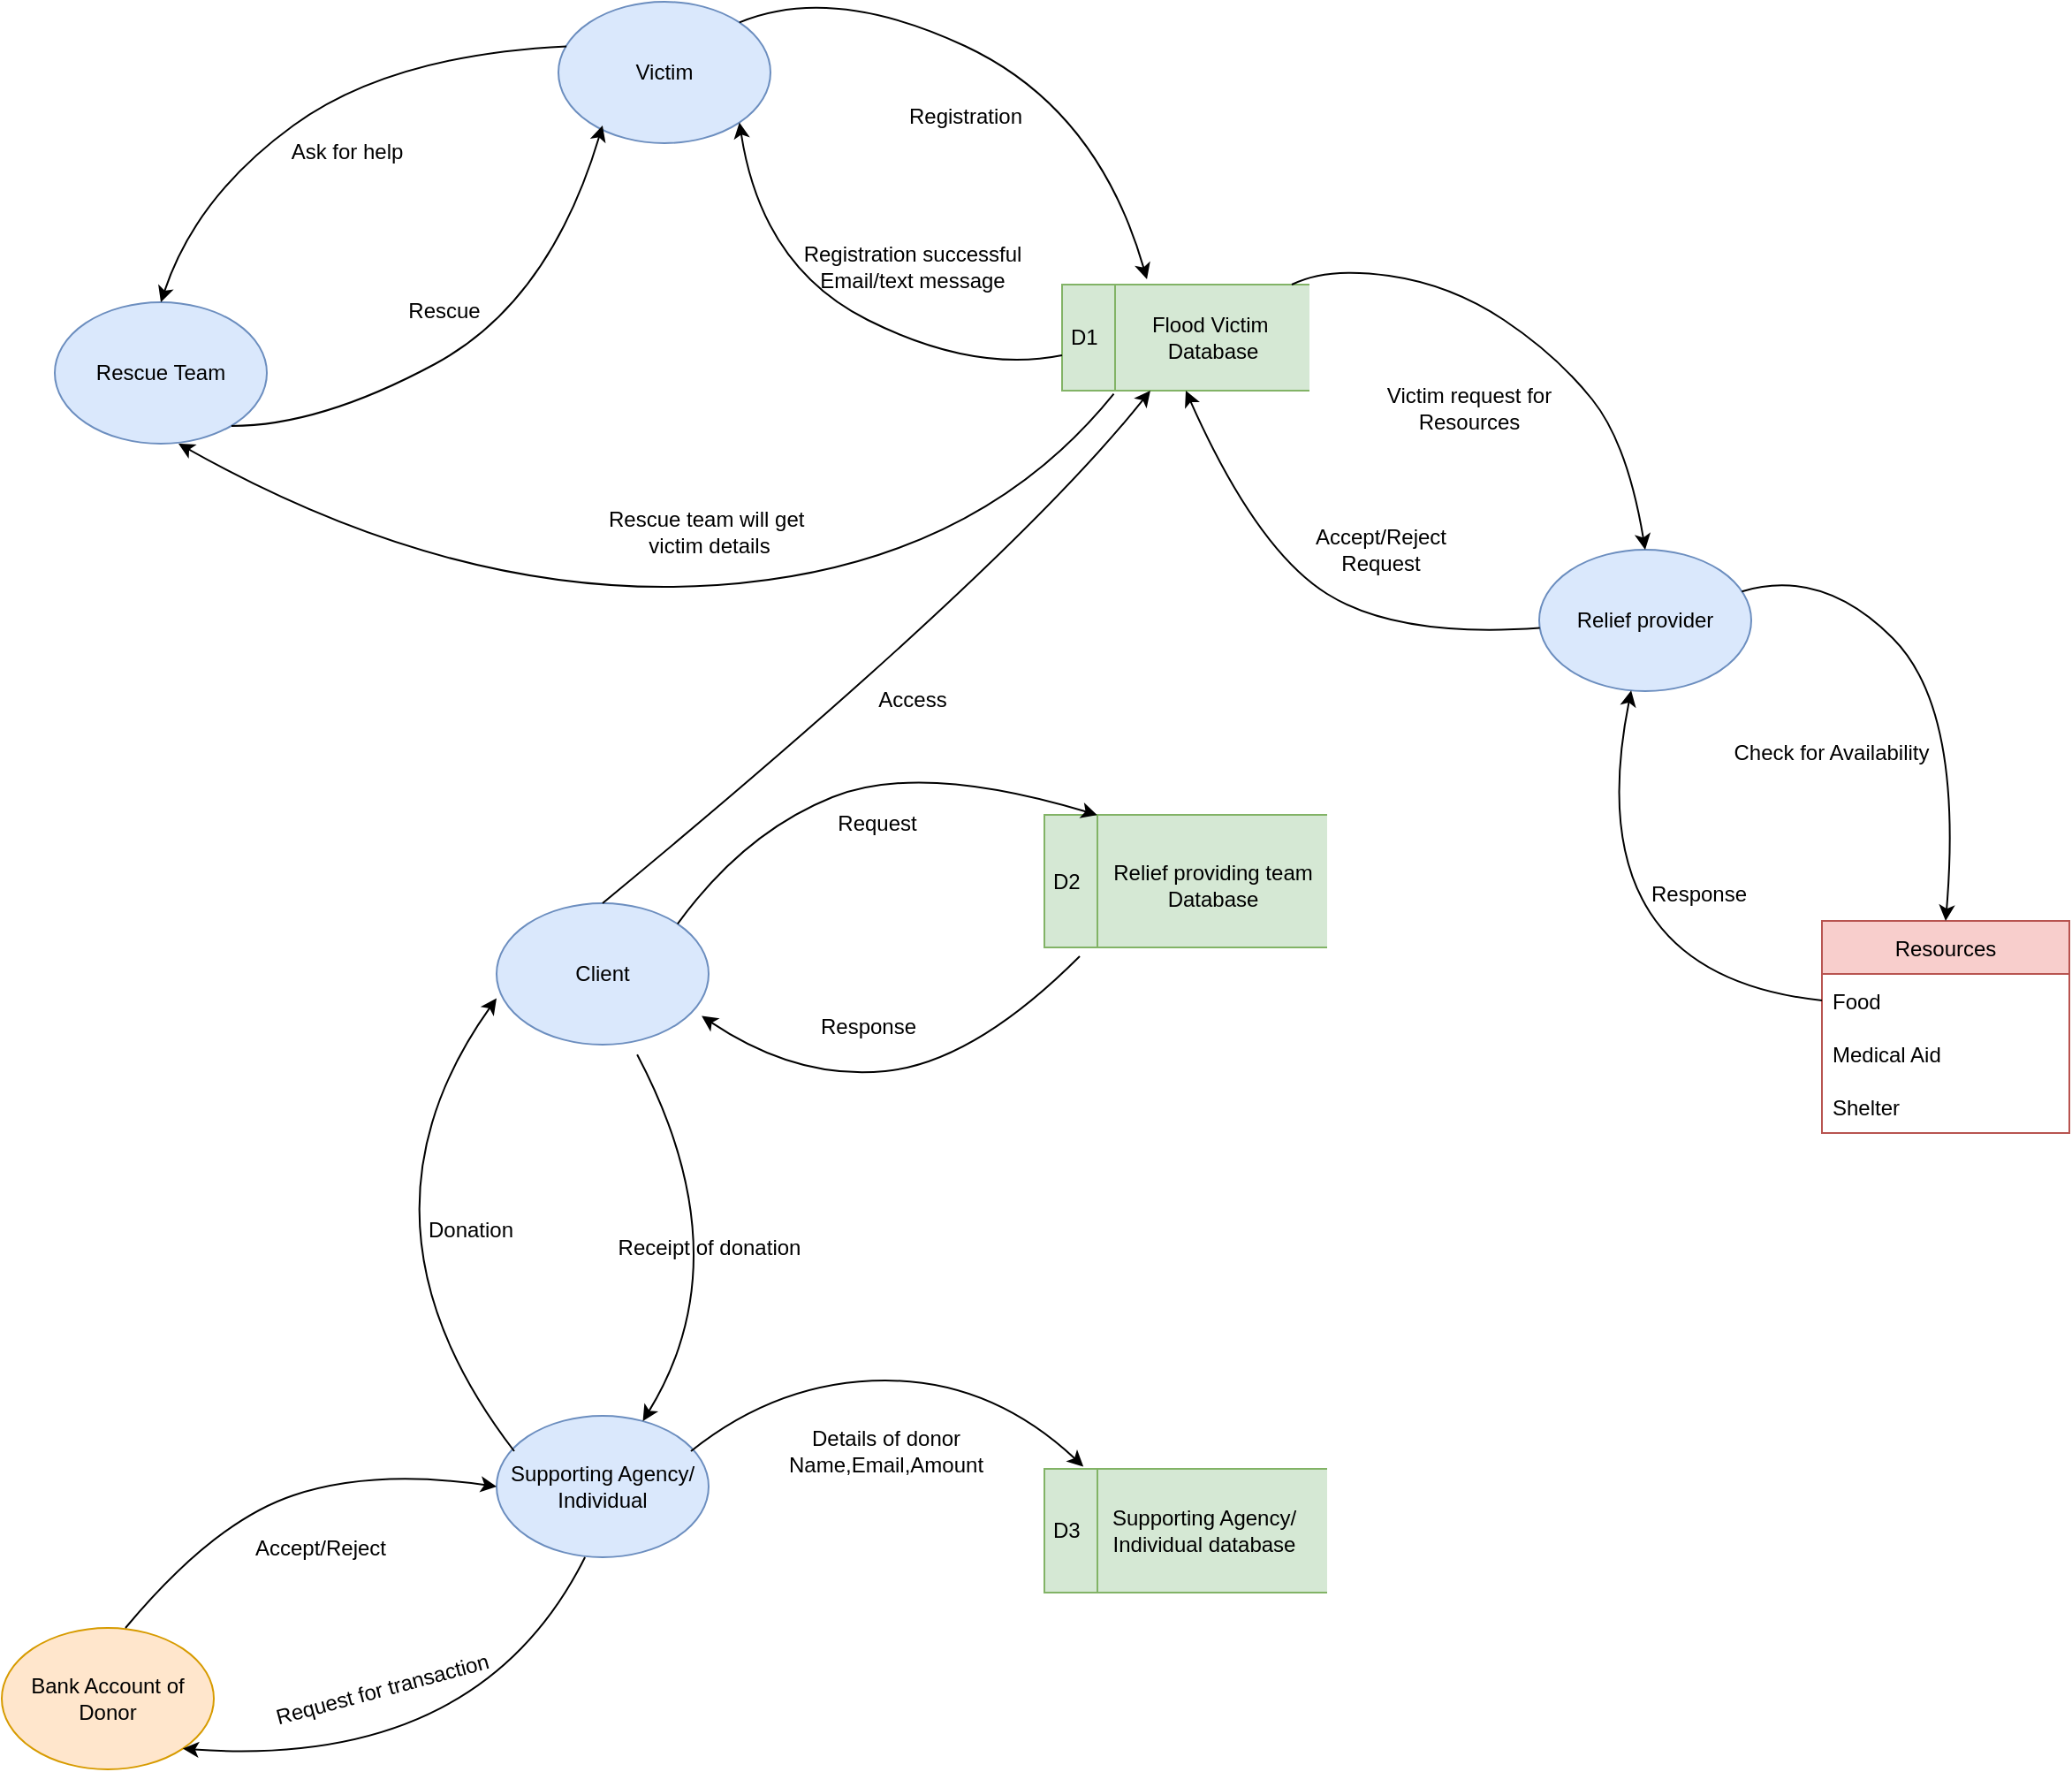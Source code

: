 <mxfile version="20.1.2" type="github">
  <diagram id="R2lEEEUBdFMjLlhIrx00" name="Page-1">
    <mxGraphModel dx="1038" dy="547" grid="1" gridSize="10" guides="1" tooltips="1" connect="1" arrows="1" fold="1" page="1" pageScale="1" pageWidth="850" pageHeight="1100" math="0" shadow="0" extFonts="Permanent Marker^https://fonts.googleapis.com/css?family=Permanent+Marker">
      <root>
        <mxCell id="0" />
        <mxCell id="1" parent="0" />
        <mxCell id="GWgQF1Ay4YpGdn66Uz_E-1" value="Victim" style="ellipse;whiteSpace=wrap;html=1;fillColor=#dae8fc;strokeColor=#6c8ebf;" parent="1" vertex="1">
          <mxGeometry x="365" y="40" width="120" height="80" as="geometry" />
        </mxCell>
        <mxCell id="GWgQF1Ay4YpGdn66Uz_E-2" value="Rescue Team" style="ellipse;whiteSpace=wrap;html=1;fillColor=#dae8fc;strokeColor=#6c8ebf;" parent="1" vertex="1">
          <mxGeometry x="80" y="210" width="120" height="80" as="geometry" />
        </mxCell>
        <mxCell id="GWgQF1Ay4YpGdn66Uz_E-3" value="Relief provider" style="ellipse;whiteSpace=wrap;html=1;fillColor=#dae8fc;strokeColor=#6c8ebf;" parent="1" vertex="1">
          <mxGeometry x="920" y="350" width="120" height="80" as="geometry" />
        </mxCell>
        <mxCell id="GWgQF1Ay4YpGdn66Uz_E-9" value="" style="curved=1;endArrow=classic;html=1;rounded=0;entryX=0.208;entryY=0.875;entryDx=0;entryDy=0;entryPerimeter=0;" parent="1" target="GWgQF1Ay4YpGdn66Uz_E-1" edge="1">
          <mxGeometry width="50" height="50" relative="1" as="geometry">
            <mxPoint x="180" y="280" as="sourcePoint" />
            <mxPoint x="230" y="230" as="targetPoint" />
            <Array as="points">
              <mxPoint x="230" y="280" />
              <mxPoint x="360" y="210" />
            </Array>
          </mxGeometry>
        </mxCell>
        <mxCell id="GWgQF1Ay4YpGdn66Uz_E-10" value="" style="curved=1;endArrow=classic;html=1;rounded=0;entryX=0.5;entryY=0;entryDx=0;entryDy=0;exitX=0.038;exitY=0.315;exitDx=0;exitDy=0;exitPerimeter=0;" parent="1" source="GWgQF1Ay4YpGdn66Uz_E-1" target="GWgQF1Ay4YpGdn66Uz_E-2" edge="1">
          <mxGeometry width="50" height="50" relative="1" as="geometry">
            <mxPoint x="320" y="40" as="sourcePoint" />
            <mxPoint x="180" y="170" as="targetPoint" />
            <Array as="points">
              <mxPoint x="270" y="70" />
              <mxPoint x="160" y="150" />
            </Array>
          </mxGeometry>
        </mxCell>
        <mxCell id="GWgQF1Ay4YpGdn66Uz_E-11" value="Ask for help" style="text;html=1;resizable=0;autosize=1;align=center;verticalAlign=middle;points=[];fillColor=none;strokeColor=none;rounded=0;" parent="1" vertex="1">
          <mxGeometry x="200" y="110" width="90" height="30" as="geometry" />
        </mxCell>
        <mxCell id="GWgQF1Ay4YpGdn66Uz_E-12" value="Rescue" style="text;html=1;resizable=0;autosize=1;align=center;verticalAlign=middle;points=[];fillColor=none;strokeColor=none;rounded=0;" parent="1" vertex="1">
          <mxGeometry x="270" y="200" width="60" height="30" as="geometry" />
        </mxCell>
        <mxCell id="GWgQF1Ay4YpGdn66Uz_E-14" value="D1" style="html=1;dashed=0;whitespace=wrap;shape=mxgraph.dfd.dataStoreID;align=left;spacingLeft=3;points=[[0,0],[0.5,0],[1,0],[0,0.5],[1,0.5],[0,1],[0.5,1],[1,1]];fillColor=#d5e8d4;strokeColor=#82b366;" parent="1" vertex="1">
          <mxGeometry x="650" y="200" width="140" height="60" as="geometry" />
        </mxCell>
        <mxCell id="GWgQF1Ay4YpGdn66Uz_E-15" value="Flood Victim&amp;nbsp;&lt;br&gt;Database" style="text;html=1;resizable=0;autosize=1;align=center;verticalAlign=middle;points=[];fillColor=none;strokeColor=none;rounded=0;" parent="1" vertex="1">
          <mxGeometry x="690" y="210" width="90" height="40" as="geometry" />
        </mxCell>
        <mxCell id="GWgQF1Ay4YpGdn66Uz_E-16" value="" style="curved=1;endArrow=classic;html=1;rounded=0;entryX=0.343;entryY=-0.051;entryDx=0;entryDy=0;entryPerimeter=0;exitX=1;exitY=0;exitDx=0;exitDy=0;" parent="1" source="GWgQF1Ay4YpGdn66Uz_E-1" target="GWgQF1Ay4YpGdn66Uz_E-14" edge="1">
          <mxGeometry width="50" height="50" relative="1" as="geometry">
            <mxPoint x="485" y="80" as="sourcePoint" />
            <mxPoint x="680" y="180" as="targetPoint" />
            <Array as="points">
              <mxPoint x="520" y="30" />
              <mxPoint x="670" y="100" />
            </Array>
          </mxGeometry>
        </mxCell>
        <mxCell id="GWgQF1Ay4YpGdn66Uz_E-17" value="Registration" style="text;html=1;resizable=0;autosize=1;align=center;verticalAlign=middle;points=[];fillColor=none;strokeColor=none;rounded=0;" parent="1" vertex="1">
          <mxGeometry x="550" y="90" width="90" height="30" as="geometry" />
        </mxCell>
        <mxCell id="GWgQF1Ay4YpGdn66Uz_E-18" value="" style="curved=1;endArrow=classic;html=1;rounded=0;entryX=1;entryY=1;entryDx=0;entryDy=0;" parent="1" target="GWgQF1Ay4YpGdn66Uz_E-1" edge="1">
          <mxGeometry width="50" height="50" relative="1" as="geometry">
            <mxPoint x="650" y="240" as="sourcePoint" />
            <mxPoint x="530" y="190" as="targetPoint" />
            <Array as="points">
              <mxPoint x="600" y="250" />
              <mxPoint x="480" y="190" />
            </Array>
          </mxGeometry>
        </mxCell>
        <mxCell id="GWgQF1Ay4YpGdn66Uz_E-19" value="Registration successful&lt;br&gt;Email/text message" style="text;html=1;resizable=0;autosize=1;align=center;verticalAlign=middle;points=[];fillColor=none;strokeColor=none;rounded=0;" parent="1" vertex="1">
          <mxGeometry x="490" y="170" width="150" height="40" as="geometry" />
        </mxCell>
        <mxCell id="GWgQF1Ay4YpGdn66Uz_E-20" value="" style="curved=1;endArrow=classic;html=1;rounded=0;entryX=0.5;entryY=0;entryDx=0;entryDy=0;" parent="1" source="GWgQF1Ay4YpGdn66Uz_E-14" target="GWgQF1Ay4YpGdn66Uz_E-3" edge="1">
          <mxGeometry width="50" height="50" relative="1" as="geometry">
            <mxPoint x="800" y="200" as="sourcePoint" />
            <mxPoint x="850" y="180" as="targetPoint" />
            <Array as="points">
              <mxPoint x="800" y="190" />
              <mxPoint x="870" y="200" />
              <mxPoint x="930" y="240" />
              <mxPoint x="970" y="290" />
            </Array>
          </mxGeometry>
        </mxCell>
        <mxCell id="GWgQF1Ay4YpGdn66Uz_E-21" value="Victim request for&lt;br&gt;Resources" style="text;html=1;resizable=0;autosize=1;align=center;verticalAlign=middle;points=[];fillColor=none;strokeColor=none;rounded=0;" parent="1" vertex="1">
          <mxGeometry x="820" y="250" width="120" height="40" as="geometry" />
        </mxCell>
        <mxCell id="GWgQF1Ay4YpGdn66Uz_E-22" value="" style="curved=1;endArrow=classic;html=1;rounded=0;entryX=0.5;entryY=1;entryDx=0;entryDy=0;" parent="1" source="GWgQF1Ay4YpGdn66Uz_E-3" target="GWgQF1Ay4YpGdn66Uz_E-14" edge="1">
          <mxGeometry width="50" height="50" relative="1" as="geometry">
            <mxPoint x="870" y="400" as="sourcePoint" />
            <mxPoint x="680" y="280" as="targetPoint" />
            <Array as="points">
              <mxPoint x="840" y="400" />
              <mxPoint x="760" y="350" />
            </Array>
          </mxGeometry>
        </mxCell>
        <mxCell id="GWgQF1Ay4YpGdn66Uz_E-23" value="Accept/Reject &lt;br&gt;Request" style="text;html=1;resizable=0;autosize=1;align=center;verticalAlign=middle;points=[];fillColor=none;strokeColor=none;rounded=0;" parent="1" vertex="1">
          <mxGeometry x="780" y="330" width="100" height="40" as="geometry" />
        </mxCell>
        <mxCell id="GWgQF1Ay4YpGdn66Uz_E-25" value="" style="curved=1;endArrow=classic;html=1;rounded=0;exitX=0.209;exitY=1.031;exitDx=0;exitDy=0;exitPerimeter=0;" parent="1" source="GWgQF1Ay4YpGdn66Uz_E-14" edge="1">
          <mxGeometry width="50" height="50" relative="1" as="geometry">
            <mxPoint x="700" y="260" as="sourcePoint" />
            <mxPoint x="150" y="290" as="targetPoint" />
            <Array as="points">
              <mxPoint x="600" y="360" />
              <mxPoint x="310" y="380" />
            </Array>
          </mxGeometry>
        </mxCell>
        <mxCell id="GWgQF1Ay4YpGdn66Uz_E-26" value="Rescue team will get&amp;nbsp;&lt;br&gt;victim details" style="text;html=1;resizable=0;autosize=1;align=center;verticalAlign=middle;points=[];fillColor=none;strokeColor=none;rounded=0;" parent="1" vertex="1">
          <mxGeometry x="380" y="320" width="140" height="40" as="geometry" />
        </mxCell>
        <mxCell id="GWgQF1Ay4YpGdn66Uz_E-27" value="Resources" style="swimlane;fontStyle=0;childLayout=stackLayout;horizontal=1;startSize=30;horizontalStack=0;resizeParent=1;resizeParentMax=0;resizeLast=0;collapsible=1;marginBottom=0;fillColor=#f8cecc;strokeColor=#b85450;" parent="1" vertex="1">
          <mxGeometry x="1080" y="560" width="140" height="120" as="geometry" />
        </mxCell>
        <mxCell id="GWgQF1Ay4YpGdn66Uz_E-28" value="Food" style="text;strokeColor=none;fillColor=none;align=left;verticalAlign=middle;spacingLeft=4;spacingRight=4;overflow=hidden;points=[[0,0.5],[1,0.5]];portConstraint=eastwest;rotatable=0;" parent="GWgQF1Ay4YpGdn66Uz_E-27" vertex="1">
          <mxGeometry y="30" width="140" height="30" as="geometry" />
        </mxCell>
        <mxCell id="GWgQF1Ay4YpGdn66Uz_E-29" value="Medical Aid" style="text;strokeColor=none;fillColor=none;align=left;verticalAlign=middle;spacingLeft=4;spacingRight=4;overflow=hidden;points=[[0,0.5],[1,0.5]];portConstraint=eastwest;rotatable=0;" parent="GWgQF1Ay4YpGdn66Uz_E-27" vertex="1">
          <mxGeometry y="60" width="140" height="30" as="geometry" />
        </mxCell>
        <mxCell id="GWgQF1Ay4YpGdn66Uz_E-30" value="Shelter" style="text;strokeColor=none;fillColor=none;align=left;verticalAlign=middle;spacingLeft=4;spacingRight=4;overflow=hidden;points=[[0,0.5],[1,0.5]];portConstraint=eastwest;rotatable=0;" parent="GWgQF1Ay4YpGdn66Uz_E-27" vertex="1">
          <mxGeometry y="90" width="140" height="30" as="geometry" />
        </mxCell>
        <mxCell id="GWgQF1Ay4YpGdn66Uz_E-31" value="" style="curved=1;endArrow=classic;html=1;rounded=0;entryX=0.5;entryY=0;entryDx=0;entryDy=0;" parent="1" source="GWgQF1Ay4YpGdn66Uz_E-3" target="GWgQF1Ay4YpGdn66Uz_E-27" edge="1">
          <mxGeometry width="50" height="50" relative="1" as="geometry">
            <mxPoint x="1050" y="410" as="sourcePoint" />
            <mxPoint x="1170" y="420" as="targetPoint" />
            <Array as="points">
              <mxPoint x="1080" y="360" />
              <mxPoint x="1160" y="440" />
            </Array>
          </mxGeometry>
        </mxCell>
        <mxCell id="GWgQF1Ay4YpGdn66Uz_E-32" value="Check for Availability" style="text;html=1;resizable=0;autosize=1;align=center;verticalAlign=middle;points=[];fillColor=none;strokeColor=none;rounded=0;" parent="1" vertex="1">
          <mxGeometry x="1020" y="450" width="130" height="30" as="geometry" />
        </mxCell>
        <mxCell id="GWgQF1Ay4YpGdn66Uz_E-33" value="" style="curved=1;endArrow=classic;html=1;rounded=0;exitX=0;exitY=0.5;exitDx=0;exitDy=0;" parent="1" source="GWgQF1Ay4YpGdn66Uz_E-28" target="GWgQF1Ay4YpGdn66Uz_E-3" edge="1">
          <mxGeometry width="50" height="50" relative="1" as="geometry">
            <mxPoint x="1020" y="690" as="sourcePoint" />
            <mxPoint x="720" y="440" as="targetPoint" />
            <Array as="points">
              <mxPoint x="940" y="590" />
            </Array>
          </mxGeometry>
        </mxCell>
        <mxCell id="GWgQF1Ay4YpGdn66Uz_E-34" value="Response" style="text;html=1;resizable=0;autosize=1;align=center;verticalAlign=middle;points=[];fillColor=none;strokeColor=none;rounded=0;" parent="1" vertex="1">
          <mxGeometry x="970" y="530" width="80" height="30" as="geometry" />
        </mxCell>
        <mxCell id="GWgQF1Ay4YpGdn66Uz_E-35" value="Client" style="ellipse;whiteSpace=wrap;html=1;fillColor=#dae8fc;strokeColor=#6c8ebf;" parent="1" vertex="1">
          <mxGeometry x="330" y="550" width="120" height="80" as="geometry" />
        </mxCell>
        <mxCell id="GWgQF1Ay4YpGdn66Uz_E-37" value="D2" style="html=1;dashed=0;whitespace=wrap;shape=mxgraph.dfd.dataStoreID;align=left;spacingLeft=3;points=[[0,0],[0.5,0],[1,0],[0,0.5],[1,0.5],[0,1],[0.5,1],[1,1]];fillColor=#d5e8d4;strokeColor=#82b366;" parent="1" vertex="1">
          <mxGeometry x="640" y="500" width="160" height="75" as="geometry" />
        </mxCell>
        <mxCell id="GWgQF1Ay4YpGdn66Uz_E-38" value="&lt;span style=&quot;&quot;&gt;Relief providing team&lt;/span&gt;&lt;br style=&quot;&quot;&gt;&lt;span style=&quot;&quot;&gt;Database&lt;/span&gt;" style="text;html=1;resizable=0;autosize=1;align=center;verticalAlign=middle;points=[];fillColor=none;strokeColor=none;rounded=0;" parent="1" vertex="1">
          <mxGeometry x="665" y="520" width="140" height="40" as="geometry" />
        </mxCell>
        <mxCell id="GWgQF1Ay4YpGdn66Uz_E-39" value="" style="curved=1;endArrow=classic;html=1;rounded=0;exitX=0.5;exitY=0;exitDx=0;exitDy=0;entryX=0.357;entryY=1;entryDx=0;entryDy=0;entryPerimeter=0;" parent="1" source="GWgQF1Ay4YpGdn66Uz_E-35" target="GWgQF1Ay4YpGdn66Uz_E-14" edge="1">
          <mxGeometry width="50" height="50" relative="1" as="geometry">
            <mxPoint x="490" y="540" as="sourcePoint" />
            <mxPoint x="700" y="270" as="targetPoint" />
            <Array as="points">
              <mxPoint x="620" y="360" />
            </Array>
          </mxGeometry>
        </mxCell>
        <mxCell id="GWgQF1Ay4YpGdn66Uz_E-40" value="" style="curved=1;endArrow=classic;html=1;rounded=0;exitX=1;exitY=0;exitDx=0;exitDy=0;entryX=0.187;entryY=0.001;entryDx=0;entryDy=0;entryPerimeter=0;" parent="1" source="GWgQF1Ay4YpGdn66Uz_E-35" target="GWgQF1Ay4YpGdn66Uz_E-37" edge="1">
          <mxGeometry width="50" height="50" relative="1" as="geometry">
            <mxPoint x="470" y="590" as="sourcePoint" />
            <mxPoint x="650" y="470" as="targetPoint" />
            <Array as="points">
              <mxPoint x="470" y="510" />
              <mxPoint x="570" y="470" />
            </Array>
          </mxGeometry>
        </mxCell>
        <mxCell id="GWgQF1Ay4YpGdn66Uz_E-41" value="Access" style="text;html=1;resizable=0;autosize=1;align=center;verticalAlign=middle;points=[];fillColor=none;strokeColor=none;rounded=0;" parent="1" vertex="1">
          <mxGeometry x="535" y="420" width="60" height="30" as="geometry" />
        </mxCell>
        <mxCell id="GWgQF1Ay4YpGdn66Uz_E-42" value="Request" style="text;html=1;resizable=0;autosize=1;align=center;verticalAlign=middle;points=[];fillColor=none;strokeColor=none;rounded=0;" parent="1" vertex="1">
          <mxGeometry x="510" y="490" width="70" height="30" as="geometry" />
        </mxCell>
        <mxCell id="GWgQF1Ay4YpGdn66Uz_E-43" value="" style="curved=1;endArrow=classic;html=1;rounded=0;entryX=0.967;entryY=0.797;entryDx=0;entryDy=0;entryPerimeter=0;" parent="1" target="GWgQF1Ay4YpGdn66Uz_E-35" edge="1">
          <mxGeometry width="50" height="50" relative="1" as="geometry">
            <mxPoint x="660" y="580" as="sourcePoint" />
            <mxPoint x="470" y="620" as="targetPoint" />
            <Array as="points">
              <mxPoint x="600" y="640" />
              <mxPoint x="500" y="650" />
            </Array>
          </mxGeometry>
        </mxCell>
        <mxCell id="GWgQF1Ay4YpGdn66Uz_E-44" value="Response" style="text;html=1;resizable=0;autosize=1;align=center;verticalAlign=middle;points=[];fillColor=none;strokeColor=none;rounded=0;" parent="1" vertex="1">
          <mxGeometry x="500" y="605" width="80" height="30" as="geometry" />
        </mxCell>
        <mxCell id="GWgQF1Ay4YpGdn66Uz_E-45" value="Supporting Agency/&lt;br&gt;Individual" style="ellipse;whiteSpace=wrap;html=1;fillColor=#dae8fc;strokeColor=#6c8ebf;" parent="1" vertex="1">
          <mxGeometry x="330" y="840" width="120" height="80" as="geometry" />
        </mxCell>
        <mxCell id="GWgQF1Ay4YpGdn66Uz_E-46" value="" style="curved=1;endArrow=classic;html=1;rounded=0;entryX=0;entryY=0.672;entryDx=0;entryDy=0;entryPerimeter=0;" parent="1" target="GWgQF1Ay4YpGdn66Uz_E-35" edge="1">
          <mxGeometry width="50" height="50" relative="1" as="geometry">
            <mxPoint x="340" y="860" as="sourcePoint" />
            <mxPoint x="320" y="610" as="targetPoint" />
            <Array as="points">
              <mxPoint x="240" y="730" />
            </Array>
          </mxGeometry>
        </mxCell>
        <mxCell id="GWgQF1Ay4YpGdn66Uz_E-47" value="Donation" style="text;html=1;resizable=0;autosize=1;align=center;verticalAlign=middle;points=[];fillColor=none;strokeColor=none;rounded=0;" parent="1" vertex="1">
          <mxGeometry x="280" y="720" width="70" height="30" as="geometry" />
        </mxCell>
        <mxCell id="GWgQF1Ay4YpGdn66Uz_E-48" value="" style="curved=1;endArrow=classic;html=1;rounded=0;exitX=0.663;exitY=1.07;exitDx=0;exitDy=0;exitPerimeter=0;" parent="1" source="GWgQF1Ay4YpGdn66Uz_E-35" target="GWgQF1Ay4YpGdn66Uz_E-45" edge="1">
          <mxGeometry width="50" height="50" relative="1" as="geometry">
            <mxPoint x="440" y="660" as="sourcePoint" />
            <mxPoint x="500" y="860" as="targetPoint" />
            <Array as="points">
              <mxPoint x="470" y="750" />
            </Array>
          </mxGeometry>
        </mxCell>
        <mxCell id="GWgQF1Ay4YpGdn66Uz_E-49" value="Receipt of donation" style="text;html=1;resizable=0;autosize=1;align=center;verticalAlign=middle;points=[];fillColor=none;strokeColor=none;rounded=0;" parent="1" vertex="1">
          <mxGeometry x="385" y="730" width="130" height="30" as="geometry" />
        </mxCell>
        <mxCell id="GWgQF1Ay4YpGdn66Uz_E-51" value="Bank Account of&lt;br&gt;Donor" style="ellipse;whiteSpace=wrap;html=1;fillColor=#ffe6cc;strokeColor=#d79b00;" parent="1" vertex="1">
          <mxGeometry x="50" y="960" width="120" height="80" as="geometry" />
        </mxCell>
        <mxCell id="GWgQF1Ay4YpGdn66Uz_E-52" value="" style="curved=1;endArrow=classic;html=1;rounded=0;entryX=1;entryY=1;entryDx=0;entryDy=0;exitX=0.417;exitY=1;exitDx=0;exitDy=0;exitPerimeter=0;" parent="1" source="GWgQF1Ay4YpGdn66Uz_E-45" target="GWgQF1Ay4YpGdn66Uz_E-51" edge="1">
          <mxGeometry width="50" height="50" relative="1" as="geometry">
            <mxPoint x="380" y="930" as="sourcePoint" />
            <mxPoint x="180" y="1040" as="targetPoint" />
            <Array as="points">
              <mxPoint x="320" y="1040" />
            </Array>
          </mxGeometry>
        </mxCell>
        <mxCell id="GWgQF1Ay4YpGdn66Uz_E-53" value="Request for transaction" style="text;html=1;resizable=0;autosize=1;align=center;verticalAlign=middle;points=[];fillColor=none;strokeColor=none;rounded=0;rotation=-15;" parent="1" vertex="1">
          <mxGeometry x="190" y="980" width="150" height="30" as="geometry" />
        </mxCell>
        <mxCell id="GWgQF1Ay4YpGdn66Uz_E-54" value="" style="curved=1;endArrow=classic;html=1;rounded=0;entryX=0;entryY=0.5;entryDx=0;entryDy=0;" parent="1" target="GWgQF1Ay4YpGdn66Uz_E-45" edge="1">
          <mxGeometry width="50" height="50" relative="1" as="geometry">
            <mxPoint x="120" y="960" as="sourcePoint" />
            <mxPoint x="320" y="880" as="targetPoint" />
            <Array as="points">
              <mxPoint x="170" y="900" />
              <mxPoint x="260" y="870" />
            </Array>
          </mxGeometry>
        </mxCell>
        <mxCell id="GWgQF1Ay4YpGdn66Uz_E-56" value="Accept/Reject" style="text;html=1;resizable=0;autosize=1;align=center;verticalAlign=middle;points=[];fillColor=none;strokeColor=none;rounded=0;" parent="1" vertex="1">
          <mxGeometry x="180" y="900" width="100" height="30" as="geometry" />
        </mxCell>
        <mxCell id="GWgQF1Ay4YpGdn66Uz_E-57" value="D3" style="html=1;dashed=0;whitespace=wrap;shape=mxgraph.dfd.dataStoreID;align=left;spacingLeft=3;points=[[0,0],[0.5,0],[1,0],[0,0.5],[1,0.5],[0,1],[0.5,1],[1,1]];fillColor=#d5e8d4;strokeColor=#82b366;" parent="1" vertex="1">
          <mxGeometry x="640" y="870" width="160" height="70" as="geometry" />
        </mxCell>
        <mxCell id="GWgQF1Ay4YpGdn66Uz_E-58" value="Supporting Agency/&lt;br&gt;Individual database" style="text;html=1;resizable=0;autosize=1;align=center;verticalAlign=middle;points=[];fillColor=none;strokeColor=none;rounded=0;" parent="1" vertex="1">
          <mxGeometry x="665" y="885" width="130" height="40" as="geometry" />
        </mxCell>
        <mxCell id="GWgQF1Ay4YpGdn66Uz_E-59" value="" style="curved=1;endArrow=classic;html=1;rounded=0;entryX=0.138;entryY=-0.018;entryDx=0;entryDy=0;entryPerimeter=0;" parent="1" target="GWgQF1Ay4YpGdn66Uz_E-57" edge="1">
          <mxGeometry width="50" height="50" relative="1" as="geometry">
            <mxPoint x="440" y="860" as="sourcePoint" />
            <mxPoint x="500" y="820" as="targetPoint" />
            <Array as="points">
              <mxPoint x="490" y="820" />
              <mxPoint x="610" y="820" />
            </Array>
          </mxGeometry>
        </mxCell>
        <mxCell id="zDGfB-H7H4WNIVVeJHmz-1" value="Details of donor&lt;br&gt;Name,Email,Amount" style="text;html=1;resizable=0;autosize=1;align=center;verticalAlign=middle;points=[];fillColor=none;strokeColor=none;rounded=0;" vertex="1" parent="1">
          <mxGeometry x="485" y="840" width="130" height="40" as="geometry" />
        </mxCell>
      </root>
    </mxGraphModel>
  </diagram>
</mxfile>
